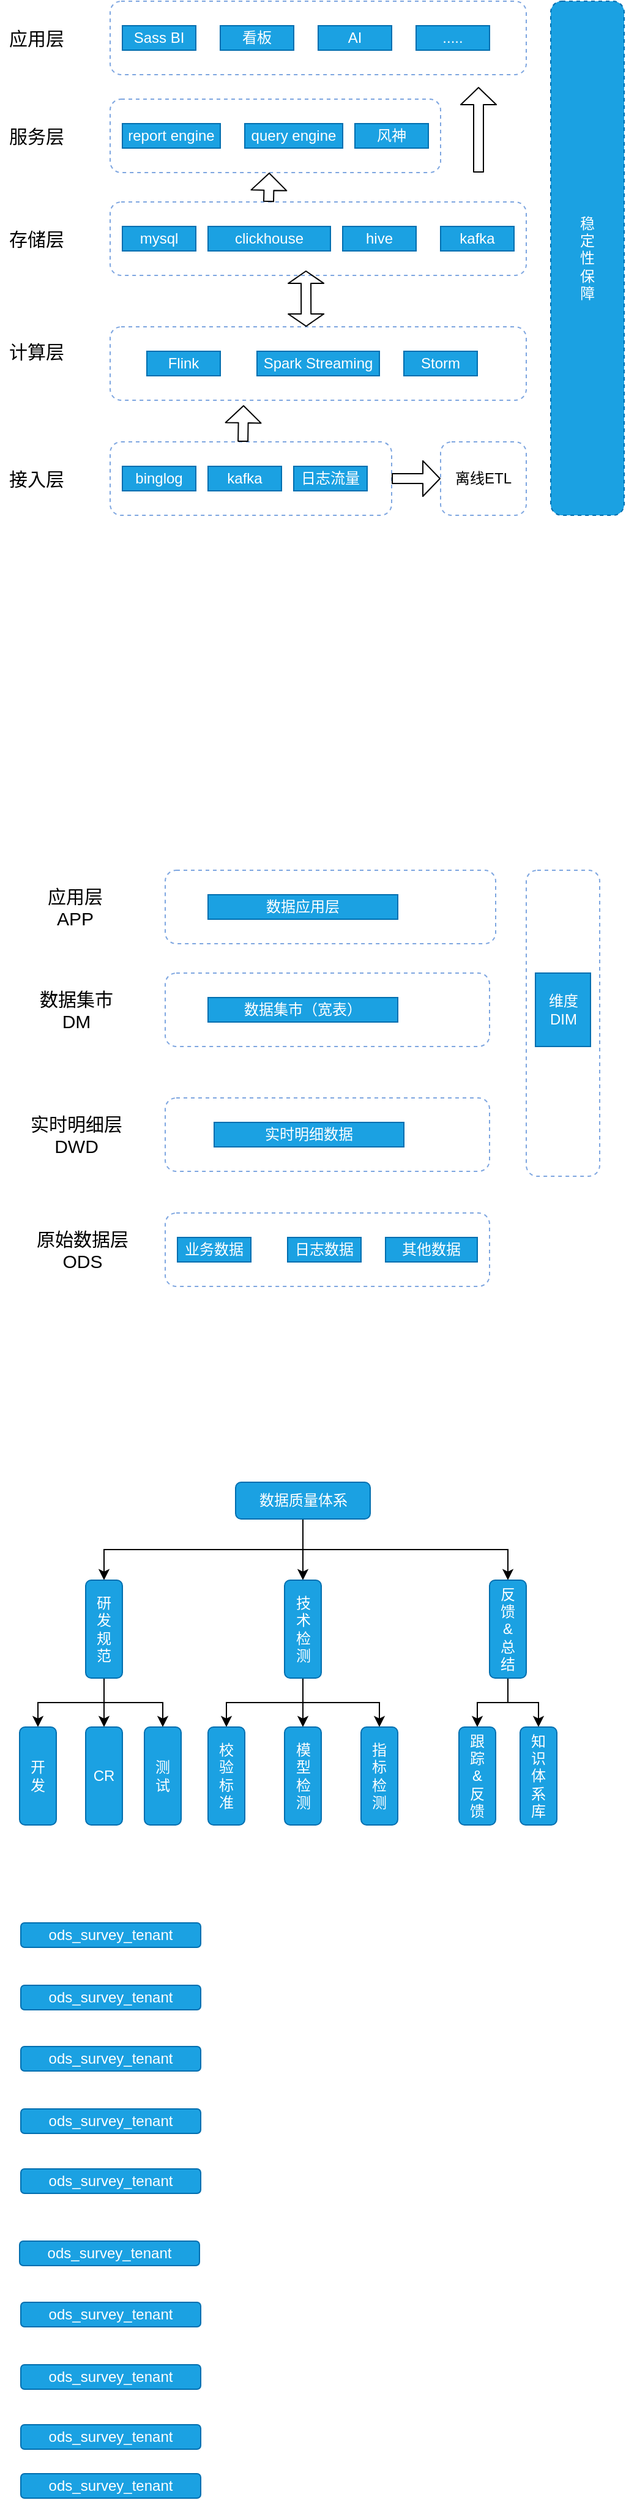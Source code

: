 <mxfile version="13.9.1" type="github">
  <diagram id="M79XpnLEsQZCw-oLoceA" name="Page-1">
    <mxGraphModel dx="1426" dy="826" grid="1" gridSize="10" guides="1" tooltips="1" connect="1" arrows="0" fold="1" page="1" pageScale="1" pageWidth="3300" pageHeight="4681" math="0" shadow="0">
      <root>
        <mxCell id="0" />
        <mxCell id="1" parent="0" />
        <mxCell id="bgfyPfwvlPDdOilsteuH-1" value="" style="rounded=1;whiteSpace=wrap;html=1;dashed=1;strokeColor=#7EA6E0;" parent="1" vertex="1">
          <mxGeometry x="310" y="550" width="230" height="60" as="geometry" />
        </mxCell>
        <mxCell id="bgfyPfwvlPDdOilsteuH-2" value="binglog" style="rounded=0;whiteSpace=wrap;html=1;strokeColor=#006EAF;fillColor=#1ba1e2;fontColor=#ffffff;" parent="1" vertex="1">
          <mxGeometry x="320" y="570" width="60" height="20" as="geometry" />
        </mxCell>
        <mxCell id="bgfyPfwvlPDdOilsteuH-3" value="kafka" style="rounded=0;whiteSpace=wrap;html=1;strokeColor=#006EAF;fillColor=#1ba1e2;fontColor=#ffffff;" parent="1" vertex="1">
          <mxGeometry x="390" y="570" width="60" height="20" as="geometry" />
        </mxCell>
        <mxCell id="bgfyPfwvlPDdOilsteuH-4" value="日志流量" style="rounded=0;whiteSpace=wrap;html=1;strokeColor=#006EAF;fillColor=#1ba1e2;fontColor=#ffffff;" parent="1" vertex="1">
          <mxGeometry x="460" y="570" width="60" height="20" as="geometry" />
        </mxCell>
        <mxCell id="bgfyPfwvlPDdOilsteuH-5" value="&lt;font style=&quot;font-size: 15px&quot;&gt;接入层&lt;/font&gt;" style="text;html=1;strokeColor=none;fillColor=none;align=center;verticalAlign=middle;whiteSpace=wrap;rounded=0;" parent="1" vertex="1">
          <mxGeometry x="220" y="570" width="60" height="20" as="geometry" />
        </mxCell>
        <mxCell id="bgfyPfwvlPDdOilsteuH-6" value="" style="rounded=1;whiteSpace=wrap;html=1;dashed=1;strokeColor=#7EA6E0;" parent="1" vertex="1">
          <mxGeometry x="310" y="456" width="340" height="60" as="geometry" />
        </mxCell>
        <mxCell id="bgfyPfwvlPDdOilsteuH-10" value="Flink" style="rounded=0;whiteSpace=wrap;html=1;strokeColor=#006EAF;fillColor=#1ba1e2;fontColor=#ffffff;" parent="1" vertex="1">
          <mxGeometry x="340" y="476" width="60" height="20" as="geometry" />
        </mxCell>
        <mxCell id="bgfyPfwvlPDdOilsteuH-11" value="Spark Streaming" style="rounded=0;whiteSpace=wrap;html=1;strokeColor=#006EAF;fillColor=#1ba1e2;fontColor=#ffffff;" parent="1" vertex="1">
          <mxGeometry x="430" y="476" width="100" height="20" as="geometry" />
        </mxCell>
        <mxCell id="bgfyPfwvlPDdOilsteuH-12" value="Storm" style="rounded=0;whiteSpace=wrap;html=1;strokeColor=#006EAF;fillColor=#1ba1e2;fontColor=#ffffff;" parent="1" vertex="1">
          <mxGeometry x="550" y="476" width="60" height="20" as="geometry" />
        </mxCell>
        <mxCell id="bgfyPfwvlPDdOilsteuH-13" value="&lt;span style=&quot;font-size: 15px&quot;&gt;计算层&lt;/span&gt;" style="text;html=1;strokeColor=none;fillColor=none;align=center;verticalAlign=middle;whiteSpace=wrap;rounded=0;" parent="1" vertex="1">
          <mxGeometry x="220" y="466" width="60" height="20" as="geometry" />
        </mxCell>
        <mxCell id="bgfyPfwvlPDdOilsteuH-14" value="&lt;span style=&quot;font-size: 15px&quot;&gt;存储层&lt;/span&gt;" style="text;html=1;strokeColor=none;fillColor=none;align=center;verticalAlign=middle;whiteSpace=wrap;rounded=0;" parent="1" vertex="1">
          <mxGeometry x="220" y="374" width="60" height="20" as="geometry" />
        </mxCell>
        <mxCell id="bgfyPfwvlPDdOilsteuH-16" value="" style="rounded=1;whiteSpace=wrap;html=1;dashed=1;strokeColor=#7EA6E0;" parent="1" vertex="1">
          <mxGeometry x="310" y="354" width="340" height="60" as="geometry" />
        </mxCell>
        <mxCell id="bgfyPfwvlPDdOilsteuH-17" value="mysql" style="rounded=0;whiteSpace=wrap;html=1;strokeColor=#006EAF;fillColor=#1ba1e2;fontColor=#ffffff;" parent="1" vertex="1">
          <mxGeometry x="320" y="374" width="60" height="20" as="geometry" />
        </mxCell>
        <mxCell id="bgfyPfwvlPDdOilsteuH-18" value="clickhouse" style="rounded=0;whiteSpace=wrap;html=1;strokeColor=#006EAF;fillColor=#1ba1e2;fontColor=#ffffff;" parent="1" vertex="1">
          <mxGeometry x="390" y="374" width="100" height="20" as="geometry" />
        </mxCell>
        <mxCell id="bgfyPfwvlPDdOilsteuH-19" value="hive" style="rounded=0;whiteSpace=wrap;html=1;strokeColor=#006EAF;fillColor=#1ba1e2;fontColor=#ffffff;" parent="1" vertex="1">
          <mxGeometry x="500" y="374" width="60" height="20" as="geometry" />
        </mxCell>
        <mxCell id="bgfyPfwvlPDdOilsteuH-21" value="kafka" style="rounded=0;whiteSpace=wrap;html=1;strokeColor=#006EAF;fillColor=#1ba1e2;fontColor=#ffffff;" parent="1" vertex="1">
          <mxGeometry x="580" y="374" width="60" height="20" as="geometry" />
        </mxCell>
        <mxCell id="bgfyPfwvlPDdOilsteuH-22" value="&lt;span style=&quot;font-size: 15px&quot;&gt;服务层&lt;/span&gt;" style="text;html=1;strokeColor=none;fillColor=none;align=center;verticalAlign=middle;whiteSpace=wrap;rounded=0;" parent="1" vertex="1">
          <mxGeometry x="220" y="290" width="60" height="20" as="geometry" />
        </mxCell>
        <mxCell id="bgfyPfwvlPDdOilsteuH-23" value="" style="rounded=1;whiteSpace=wrap;html=1;dashed=1;strokeColor=#7EA6E0;" parent="1" vertex="1">
          <mxGeometry x="310" y="270" width="270" height="60" as="geometry" />
        </mxCell>
        <mxCell id="bgfyPfwvlPDdOilsteuH-24" value="report engine" style="rounded=0;whiteSpace=wrap;html=1;strokeColor=#006EAF;fillColor=#1ba1e2;fontColor=#ffffff;" parent="1" vertex="1">
          <mxGeometry x="320" y="290" width="80" height="20" as="geometry" />
        </mxCell>
        <mxCell id="bgfyPfwvlPDdOilsteuH-25" value="query engine" style="rounded=0;whiteSpace=wrap;html=1;strokeColor=#006EAF;fillColor=#1ba1e2;fontColor=#ffffff;" parent="1" vertex="1">
          <mxGeometry x="420" y="290" width="80" height="20" as="geometry" />
        </mxCell>
        <mxCell id="bgfyPfwvlPDdOilsteuH-26" value="风神" style="rounded=0;whiteSpace=wrap;html=1;strokeColor=#006EAF;fillColor=#1ba1e2;fontColor=#ffffff;" parent="1" vertex="1">
          <mxGeometry x="510" y="290" width="60" height="20" as="geometry" />
        </mxCell>
        <mxCell id="bgfyPfwvlPDdOilsteuH-29" value="&lt;span style=&quot;font-size: 15px&quot;&gt;应用层&lt;/span&gt;" style="text;html=1;strokeColor=none;fillColor=none;align=center;verticalAlign=middle;whiteSpace=wrap;rounded=0;" parent="1" vertex="1">
          <mxGeometry x="220" y="210" width="60" height="20" as="geometry" />
        </mxCell>
        <mxCell id="bgfyPfwvlPDdOilsteuH-30" value="" style="shape=flexArrow;endArrow=classic;html=1;width=8;endSize=4.33;exitX=0.472;exitY=0;exitDx=0;exitDy=0;exitPerimeter=0;" parent="1" source="bgfyPfwvlPDdOilsteuH-1" edge="1">
          <mxGeometry width="50" height="50" relative="1" as="geometry">
            <mxPoint x="420" y="550" as="sourcePoint" />
            <mxPoint x="419" y="520" as="targetPoint" />
          </mxGeometry>
        </mxCell>
        <mxCell id="bgfyPfwvlPDdOilsteuH-31" value="离线ETL" style="rounded=1;whiteSpace=wrap;html=1;dashed=1;strokeColor=#7EA6E0;" parent="1" vertex="1">
          <mxGeometry x="580" y="550" width="70" height="60" as="geometry" />
        </mxCell>
        <mxCell id="bgfyPfwvlPDdOilsteuH-32" value="" style="shape=flexArrow;endArrow=classic;html=1;exitX=0.471;exitY=0;exitDx=0;exitDy=0;exitPerimeter=0;startArrow=block;width=8;endSize=3;startSize=3;" parent="1" source="bgfyPfwvlPDdOilsteuH-6" edge="1">
          <mxGeometry width="50" height="50" relative="1" as="geometry">
            <mxPoint x="470" y="447" as="sourcePoint" />
            <mxPoint x="470" y="410" as="targetPoint" />
          </mxGeometry>
        </mxCell>
        <mxCell id="bgfyPfwvlPDdOilsteuH-34" value="" style="rounded=1;whiteSpace=wrap;html=1;dashed=1;strokeColor=#7EA6E0;" parent="1" vertex="1">
          <mxGeometry x="310" y="190" width="340" height="60" as="geometry" />
        </mxCell>
        <mxCell id="bgfyPfwvlPDdOilsteuH-35" value="Sass BI" style="rounded=0;whiteSpace=wrap;html=1;strokeColor=#006EAF;fillColor=#1ba1e2;fontColor=#ffffff;" parent="1" vertex="1">
          <mxGeometry x="320" y="210" width="60" height="20" as="geometry" />
        </mxCell>
        <mxCell id="bgfyPfwvlPDdOilsteuH-36" value="看板" style="rounded=0;whiteSpace=wrap;html=1;strokeColor=#006EAF;fillColor=#1ba1e2;fontColor=#ffffff;" parent="1" vertex="1">
          <mxGeometry x="400" y="210" width="60" height="20" as="geometry" />
        </mxCell>
        <mxCell id="bgfyPfwvlPDdOilsteuH-37" value="AI" style="rounded=0;whiteSpace=wrap;html=1;strokeColor=#006EAF;fillColor=#1ba1e2;fontColor=#ffffff;" parent="1" vertex="1">
          <mxGeometry x="480" y="210" width="60" height="20" as="geometry" />
        </mxCell>
        <mxCell id="bgfyPfwvlPDdOilsteuH-38" value="....." style="rounded=0;whiteSpace=wrap;html=1;strokeColor=#006EAF;fillColor=#1ba1e2;fontColor=#ffffff;" parent="1" vertex="1">
          <mxGeometry x="560" y="210" width="60" height="20" as="geometry" />
        </mxCell>
        <mxCell id="bgfyPfwvlPDdOilsteuH-39" value="" style="shape=flexArrow;endArrow=classic;html=1;width=8;endSize=4.33;exitX=0.472;exitY=0;exitDx=0;exitDy=0;exitPerimeter=0;" parent="1" edge="1">
          <mxGeometry width="50" height="50" relative="1" as="geometry">
            <mxPoint x="439.5" y="354" as="sourcePoint" />
            <mxPoint x="440" y="330" as="targetPoint" />
          </mxGeometry>
        </mxCell>
        <mxCell id="bgfyPfwvlPDdOilsteuH-40" value="" style="shape=flexArrow;endArrow=classic;html=1;width=8;endSize=4.33;" parent="1" edge="1">
          <mxGeometry width="50" height="50" relative="1" as="geometry">
            <mxPoint x="611" y="330" as="sourcePoint" />
            <mxPoint x="611" y="260" as="targetPoint" />
          </mxGeometry>
        </mxCell>
        <mxCell id="bgfyPfwvlPDdOilsteuH-43" value="" style="shape=flexArrow;endArrow=classic;html=1;width=8;endSize=4.33;exitX=1;exitY=0.5;exitDx=0;exitDy=0;entryX=0;entryY=0.5;entryDx=0;entryDy=0;" parent="1" source="bgfyPfwvlPDdOilsteuH-1" target="bgfyPfwvlPDdOilsteuH-31" edge="1">
          <mxGeometry width="50" height="50" relative="1" as="geometry">
            <mxPoint x="560" y="595" as="sourcePoint" />
            <mxPoint x="560" y="565" as="targetPoint" />
          </mxGeometry>
        </mxCell>
        <mxCell id="bgfyPfwvlPDdOilsteuH-78" value="" style="rounded=1;whiteSpace=wrap;html=1;dashed=1;strokeColor=#7EA6E0;" parent="1" vertex="1">
          <mxGeometry x="355" y="1180" width="265" height="60" as="geometry" />
        </mxCell>
        <mxCell id="bgfyPfwvlPDdOilsteuH-79" value="业务数据" style="rounded=0;whiteSpace=wrap;html=1;strokeColor=#006EAF;fillColor=#1ba1e2;fontColor=#ffffff;" parent="1" vertex="1">
          <mxGeometry x="365" y="1200" width="60" height="20" as="geometry" />
        </mxCell>
        <mxCell id="bgfyPfwvlPDdOilsteuH-80" value="日志数据" style="rounded=0;whiteSpace=wrap;html=1;strokeColor=#006EAF;fillColor=#1ba1e2;fontColor=#ffffff;" parent="1" vertex="1">
          <mxGeometry x="455" y="1200" width="60" height="20" as="geometry" />
        </mxCell>
        <mxCell id="bgfyPfwvlPDdOilsteuH-82" value="&lt;span style=&quot;font-size: 15px&quot;&gt;原始数据层&lt;br&gt;ODS&lt;/span&gt;" style="text;html=1;strokeColor=none;fillColor=none;align=center;verticalAlign=middle;whiteSpace=wrap;rounded=0;" parent="1" vertex="1">
          <mxGeometry x="240" y="1200" width="95" height="20" as="geometry" />
        </mxCell>
        <mxCell id="bgfyPfwvlPDdOilsteuH-83" value="" style="rounded=1;whiteSpace=wrap;html=1;dashed=1;strokeColor=#7EA6E0;" parent="1" vertex="1">
          <mxGeometry x="355" y="1086" width="265" height="60" as="geometry" />
        </mxCell>
        <mxCell id="bgfyPfwvlPDdOilsteuH-84" value="实时明细数据" style="rounded=0;whiteSpace=wrap;html=1;strokeColor=#006EAF;fillColor=#1ba1e2;fontColor=#ffffff;" parent="1" vertex="1">
          <mxGeometry x="395" y="1106" width="155" height="20" as="geometry" />
        </mxCell>
        <mxCell id="bgfyPfwvlPDdOilsteuH-89" value="" style="rounded=1;whiteSpace=wrap;html=1;dashed=1;strokeColor=#7EA6E0;" parent="1" vertex="1">
          <mxGeometry x="355" y="984" width="265" height="60" as="geometry" />
        </mxCell>
        <mxCell id="bgfyPfwvlPDdOilsteuH-94" value="&lt;span style=&quot;font-size: 15px&quot;&gt;数据集市&lt;br&gt;DM&lt;/span&gt;" style="text;html=1;strokeColor=none;fillColor=none;align=center;verticalAlign=middle;whiteSpace=wrap;rounded=0;" parent="1" vertex="1">
          <mxGeometry x="240" y="1004" width="85" height="20" as="geometry" />
        </mxCell>
        <mxCell id="bgfyPfwvlPDdOilsteuH-95" value="" style="rounded=1;whiteSpace=wrap;html=1;dashed=1;strokeColor=#7EA6E0;" parent="1" vertex="1">
          <mxGeometry x="355" y="900" width="270" height="60" as="geometry" />
        </mxCell>
        <mxCell id="bgfyPfwvlPDdOilsteuH-111" value="&lt;span style=&quot;font-size: 15px&quot;&gt;实时明细层&lt;br&gt;DWD&lt;/span&gt;" style="text;html=1;strokeColor=none;fillColor=none;align=center;verticalAlign=middle;whiteSpace=wrap;rounded=0;" parent="1" vertex="1">
          <mxGeometry x="240" y="1106" width="85" height="20" as="geometry" />
        </mxCell>
        <mxCell id="bgfyPfwvlPDdOilsteuH-112" value="其他数据" style="rounded=0;whiteSpace=wrap;html=1;strokeColor=#006EAF;fillColor=#1ba1e2;fontColor=#ffffff;" parent="1" vertex="1">
          <mxGeometry x="535" y="1200" width="75" height="20" as="geometry" />
        </mxCell>
        <mxCell id="PipZsdS4lfU_SCJFxtn--1" value="数据集市（宽表）" style="rounded=0;whiteSpace=wrap;html=1;strokeColor=#006EAF;fillColor=#1ba1e2;fontColor=#ffffff;" parent="1" vertex="1">
          <mxGeometry x="390" y="1004" width="155" height="20" as="geometry" />
        </mxCell>
        <mxCell id="PipZsdS4lfU_SCJFxtn--2" value="&lt;span style=&quot;font-size: 15px&quot;&gt;应用层&lt;br&gt;APP&lt;/span&gt;" style="text;html=1;strokeColor=none;fillColor=none;align=center;verticalAlign=middle;whiteSpace=wrap;rounded=0;" parent="1" vertex="1">
          <mxGeometry x="250" y="920" width="62.5" height="20" as="geometry" />
        </mxCell>
        <mxCell id="PipZsdS4lfU_SCJFxtn--3" value="数据应用层" style="rounded=0;whiteSpace=wrap;html=1;strokeColor=#006EAF;fillColor=#1ba1e2;fontColor=#ffffff;" parent="1" vertex="1">
          <mxGeometry x="390" y="920" width="155" height="20" as="geometry" />
        </mxCell>
        <mxCell id="PipZsdS4lfU_SCJFxtn--6" value="" style="rounded=1;whiteSpace=wrap;html=1;dashed=1;strokeColor=#7EA6E0;" parent="1" vertex="1">
          <mxGeometry x="650" y="900" width="60" height="250" as="geometry" />
        </mxCell>
        <mxCell id="PipZsdS4lfU_SCJFxtn--7" value="维度&lt;br&gt;DIM" style="rounded=0;whiteSpace=wrap;html=1;strokeColor=#006EAF;fillColor=#1ba1e2;fontColor=#ffffff;" parent="1" vertex="1">
          <mxGeometry x="657.5" y="984" width="45" height="60" as="geometry" />
        </mxCell>
        <mxCell id="PipZsdS4lfU_SCJFxtn--8" value="稳&lt;br&gt;定&lt;br&gt;性&lt;br&gt;保&lt;br&gt;障" style="rounded=1;whiteSpace=wrap;html=1;dashed=1;strokeColor=#006EAF;fillColor=#1ba1e2;fontColor=#ffffff;" parent="1" vertex="1">
          <mxGeometry x="670" y="190" width="60" height="420" as="geometry" />
        </mxCell>
        <mxCell id="PipZsdS4lfU_SCJFxtn--13" style="edgeStyle=orthogonalEdgeStyle;rounded=0;orthogonalLoop=1;jettySize=auto;html=1;exitX=0.5;exitY=1;exitDx=0;exitDy=0;entryX=0.5;entryY=0;entryDx=0;entryDy=0;" parent="1" source="PipZsdS4lfU_SCJFxtn--9" target="PipZsdS4lfU_SCJFxtn--10" edge="1">
          <mxGeometry relative="1" as="geometry" />
        </mxCell>
        <mxCell id="PipZsdS4lfU_SCJFxtn--14" style="edgeStyle=orthogonalEdgeStyle;rounded=0;orthogonalLoop=1;jettySize=auto;html=1;exitX=0.5;exitY=1;exitDx=0;exitDy=0;entryX=0.5;entryY=0;entryDx=0;entryDy=0;" parent="1" source="PipZsdS4lfU_SCJFxtn--9" target="PipZsdS4lfU_SCJFxtn--11" edge="1">
          <mxGeometry relative="1" as="geometry" />
        </mxCell>
        <mxCell id="PipZsdS4lfU_SCJFxtn--15" style="edgeStyle=orthogonalEdgeStyle;rounded=0;orthogonalLoop=1;jettySize=auto;html=1;exitX=0.5;exitY=1;exitDx=0;exitDy=0;entryX=0.5;entryY=0;entryDx=0;entryDy=0;" parent="1" source="PipZsdS4lfU_SCJFxtn--9" target="PipZsdS4lfU_SCJFxtn--12" edge="1">
          <mxGeometry relative="1" as="geometry" />
        </mxCell>
        <mxCell id="PipZsdS4lfU_SCJFxtn--9" value="数据质量体系" style="rounded=1;whiteSpace=wrap;html=1;fillColor=#1ba1e2;strokeColor=#006EAF;fontColor=#ffffff;" parent="1" vertex="1">
          <mxGeometry x="412.5" y="1400" width="110" height="30" as="geometry" />
        </mxCell>
        <mxCell id="PipZsdS4lfU_SCJFxtn--24" style="edgeStyle=orthogonalEdgeStyle;rounded=0;orthogonalLoop=1;jettySize=auto;html=1;exitX=0.5;exitY=1;exitDx=0;exitDy=0;entryX=0.5;entryY=0;entryDx=0;entryDy=0;" parent="1" source="PipZsdS4lfU_SCJFxtn--10" target="PipZsdS4lfU_SCJFxtn--21" edge="1">
          <mxGeometry relative="1" as="geometry" />
        </mxCell>
        <mxCell id="PipZsdS4lfU_SCJFxtn--25" style="edgeStyle=orthogonalEdgeStyle;rounded=0;orthogonalLoop=1;jettySize=auto;html=1;exitX=0.5;exitY=1;exitDx=0;exitDy=0;entryX=0.5;entryY=0;entryDx=0;entryDy=0;" parent="1" source="PipZsdS4lfU_SCJFxtn--10" target="PipZsdS4lfU_SCJFxtn--22" edge="1">
          <mxGeometry relative="1" as="geometry" />
        </mxCell>
        <mxCell id="PipZsdS4lfU_SCJFxtn--26" style="edgeStyle=orthogonalEdgeStyle;rounded=0;orthogonalLoop=1;jettySize=auto;html=1;exitX=0.5;exitY=1;exitDx=0;exitDy=0;" parent="1" source="PipZsdS4lfU_SCJFxtn--10" target="PipZsdS4lfU_SCJFxtn--23" edge="1">
          <mxGeometry relative="1" as="geometry" />
        </mxCell>
        <mxCell id="PipZsdS4lfU_SCJFxtn--10" value="研&lt;br&gt;发&lt;br&gt;规&lt;br&gt;范" style="rounded=1;whiteSpace=wrap;html=1;fillColor=#1ba1e2;strokeColor=#006EAF;fontColor=#ffffff;" parent="1" vertex="1">
          <mxGeometry x="290" y="1480" width="30" height="80" as="geometry" />
        </mxCell>
        <mxCell id="PipZsdS4lfU_SCJFxtn--27" style="edgeStyle=orthogonalEdgeStyle;rounded=0;orthogonalLoop=1;jettySize=auto;html=1;exitX=0.5;exitY=1;exitDx=0;exitDy=0;entryX=0.5;entryY=0;entryDx=0;entryDy=0;" parent="1" source="PipZsdS4lfU_SCJFxtn--11" target="PipZsdS4lfU_SCJFxtn--19" edge="1">
          <mxGeometry relative="1" as="geometry" />
        </mxCell>
        <mxCell id="PipZsdS4lfU_SCJFxtn--28" style="edgeStyle=orthogonalEdgeStyle;rounded=0;orthogonalLoop=1;jettySize=auto;html=1;exitX=0.5;exitY=1;exitDx=0;exitDy=0;entryX=0.5;entryY=0;entryDx=0;entryDy=0;" parent="1" source="PipZsdS4lfU_SCJFxtn--11" target="PipZsdS4lfU_SCJFxtn--18" edge="1">
          <mxGeometry relative="1" as="geometry" />
        </mxCell>
        <mxCell id="PipZsdS4lfU_SCJFxtn--29" style="edgeStyle=orthogonalEdgeStyle;rounded=0;orthogonalLoop=1;jettySize=auto;html=1;exitX=0.5;exitY=1;exitDx=0;exitDy=0;" parent="1" source="PipZsdS4lfU_SCJFxtn--11" target="PipZsdS4lfU_SCJFxtn--20" edge="1">
          <mxGeometry relative="1" as="geometry" />
        </mxCell>
        <mxCell id="PipZsdS4lfU_SCJFxtn--11" value="技&lt;br&gt;术&lt;br&gt;检&lt;br&gt;测" style="rounded=1;whiteSpace=wrap;html=1;fillColor=#1ba1e2;strokeColor=#006EAF;fontColor=#ffffff;" parent="1" vertex="1">
          <mxGeometry x="452.5" y="1480" width="30" height="80" as="geometry" />
        </mxCell>
        <mxCell id="PipZsdS4lfU_SCJFxtn--32" style="edgeStyle=orthogonalEdgeStyle;rounded=0;orthogonalLoop=1;jettySize=auto;html=1;exitX=0.5;exitY=1;exitDx=0;exitDy=0;entryX=0.5;entryY=0;entryDx=0;entryDy=0;" parent="1" source="PipZsdS4lfU_SCJFxtn--12" target="PipZsdS4lfU_SCJFxtn--30" edge="1">
          <mxGeometry relative="1" as="geometry" />
        </mxCell>
        <mxCell id="PipZsdS4lfU_SCJFxtn--33" style="edgeStyle=orthogonalEdgeStyle;rounded=0;orthogonalLoop=1;jettySize=auto;html=1;exitX=0.5;exitY=1;exitDx=0;exitDy=0;entryX=0.5;entryY=0;entryDx=0;entryDy=0;" parent="1" source="PipZsdS4lfU_SCJFxtn--12" target="PipZsdS4lfU_SCJFxtn--31" edge="1">
          <mxGeometry relative="1" as="geometry" />
        </mxCell>
        <mxCell id="PipZsdS4lfU_SCJFxtn--12" value="反&lt;br&gt;馈&lt;br&gt;&amp;amp;&lt;br&gt;总&lt;br&gt;结" style="rounded=1;whiteSpace=wrap;html=1;fillColor=#1ba1e2;strokeColor=#006EAF;fontColor=#ffffff;" parent="1" vertex="1">
          <mxGeometry x="620" y="1480" width="30" height="80" as="geometry" />
        </mxCell>
        <mxCell id="PipZsdS4lfU_SCJFxtn--18" value="模&lt;br&gt;型&lt;br&gt;检&lt;br&gt;测" style="rounded=1;whiteSpace=wrap;html=1;fillColor=#1ba1e2;strokeColor=#006EAF;fontColor=#ffffff;" parent="1" vertex="1">
          <mxGeometry x="452.5" y="1600" width="30" height="80" as="geometry" />
        </mxCell>
        <mxCell id="PipZsdS4lfU_SCJFxtn--19" value="校&lt;br&gt;验&lt;br&gt;标&lt;br&gt;准" style="rounded=1;whiteSpace=wrap;html=1;fillColor=#1ba1e2;strokeColor=#006EAF;fontColor=#ffffff;" parent="1" vertex="1">
          <mxGeometry x="390" y="1600" width="30" height="80" as="geometry" />
        </mxCell>
        <mxCell id="PipZsdS4lfU_SCJFxtn--20" value="指&lt;br&gt;标&lt;br&gt;检&lt;br&gt;测" style="rounded=1;whiteSpace=wrap;html=1;fillColor=#1ba1e2;strokeColor=#006EAF;fontColor=#ffffff;" parent="1" vertex="1">
          <mxGeometry x="515" y="1600" width="30" height="80" as="geometry" />
        </mxCell>
        <mxCell id="PipZsdS4lfU_SCJFxtn--21" value="开&lt;br&gt;发" style="rounded=1;whiteSpace=wrap;html=1;fillColor=#1ba1e2;strokeColor=#006EAF;fontColor=#ffffff;" parent="1" vertex="1">
          <mxGeometry x="236" y="1600" width="30" height="80" as="geometry" />
        </mxCell>
        <mxCell id="PipZsdS4lfU_SCJFxtn--22" value="CR" style="rounded=1;whiteSpace=wrap;html=1;fillColor=#1ba1e2;strokeColor=#006EAF;fontColor=#ffffff;" parent="1" vertex="1">
          <mxGeometry x="290" y="1600" width="30" height="80" as="geometry" />
        </mxCell>
        <mxCell id="PipZsdS4lfU_SCJFxtn--23" value="测&lt;br&gt;试" style="rounded=1;whiteSpace=wrap;html=1;fillColor=#1ba1e2;strokeColor=#006EAF;fontColor=#ffffff;" parent="1" vertex="1">
          <mxGeometry x="338" y="1600" width="30" height="80" as="geometry" />
        </mxCell>
        <mxCell id="PipZsdS4lfU_SCJFxtn--30" value="跟&lt;br&gt;踪&lt;br&gt;&amp;amp;&lt;br&gt;反&lt;br&gt;馈" style="rounded=1;whiteSpace=wrap;html=1;fillColor=#1ba1e2;strokeColor=#006EAF;fontColor=#ffffff;" parent="1" vertex="1">
          <mxGeometry x="595" y="1600" width="30" height="80" as="geometry" />
        </mxCell>
        <mxCell id="PipZsdS4lfU_SCJFxtn--31" value="知&lt;br&gt;识&lt;br&gt;体&lt;br&gt;系&lt;br&gt;库" style="rounded=1;whiteSpace=wrap;html=1;fillColor=#1ba1e2;strokeColor=#006EAF;fontColor=#ffffff;" parent="1" vertex="1">
          <mxGeometry x="645" y="1600" width="30" height="80" as="geometry" />
        </mxCell>
        <mxCell id="6BvT9SH8g7XMBewtR86z-1" value="ods_survey_tenant" style="rounded=1;whiteSpace=wrap;html=1;fillColor=#1ba1e2;strokeColor=#006EAF;fontColor=#ffffff;" vertex="1" parent="1">
          <mxGeometry x="237" y="1760" width="147" height="20" as="geometry" />
        </mxCell>
        <mxCell id="6BvT9SH8g7XMBewtR86z-3" value="ods_survey_tenant" style="rounded=1;whiteSpace=wrap;html=1;fillColor=#1ba1e2;strokeColor=#006EAF;fontColor=#ffffff;" vertex="1" parent="1">
          <mxGeometry x="237" y="1811" width="147" height="20" as="geometry" />
        </mxCell>
        <mxCell id="6BvT9SH8g7XMBewtR86z-4" value="ods_survey_tenant" style="rounded=1;whiteSpace=wrap;html=1;fillColor=#1ba1e2;strokeColor=#006EAF;fontColor=#ffffff;" vertex="1" parent="1">
          <mxGeometry x="237" y="1861" width="147" height="20" as="geometry" />
        </mxCell>
        <mxCell id="6BvT9SH8g7XMBewtR86z-5" value="ods_survey_tenant" style="rounded=1;whiteSpace=wrap;html=1;fillColor=#1ba1e2;strokeColor=#006EAF;fontColor=#ffffff;" vertex="1" parent="1">
          <mxGeometry x="237" y="1912" width="147" height="20" as="geometry" />
        </mxCell>
        <mxCell id="6BvT9SH8g7XMBewtR86z-6" value="ods_survey_tenant" style="rounded=1;whiteSpace=wrap;html=1;fillColor=#1ba1e2;strokeColor=#006EAF;fontColor=#ffffff;" vertex="1" parent="1">
          <mxGeometry x="237" y="1961" width="147" height="20" as="geometry" />
        </mxCell>
        <mxCell id="6BvT9SH8g7XMBewtR86z-7" value="ods_survey_tenant" style="rounded=1;whiteSpace=wrap;html=1;fillColor=#1ba1e2;strokeColor=#006EAF;fontColor=#ffffff;" vertex="1" parent="1">
          <mxGeometry x="236" y="2020" width="147" height="20" as="geometry" />
        </mxCell>
        <mxCell id="6BvT9SH8g7XMBewtR86z-8" value="ods_survey_tenant" style="rounded=1;whiteSpace=wrap;html=1;fillColor=#1ba1e2;strokeColor=#006EAF;fontColor=#ffffff;" vertex="1" parent="1">
          <mxGeometry x="237" y="2070" width="147" height="20" as="geometry" />
        </mxCell>
        <mxCell id="6BvT9SH8g7XMBewtR86z-9" value="ods_survey_tenant" style="rounded=1;whiteSpace=wrap;html=1;fillColor=#1ba1e2;strokeColor=#006EAF;fontColor=#ffffff;" vertex="1" parent="1">
          <mxGeometry x="237" y="2121" width="147" height="20" as="geometry" />
        </mxCell>
        <mxCell id="6BvT9SH8g7XMBewtR86z-10" value="ods_survey_tenant" style="rounded=1;whiteSpace=wrap;html=1;fillColor=#1ba1e2;strokeColor=#006EAF;fontColor=#ffffff;" vertex="1" parent="1">
          <mxGeometry x="237" y="2170" width="147" height="20" as="geometry" />
        </mxCell>
        <mxCell id="6BvT9SH8g7XMBewtR86z-11" value="ods_survey_tenant" style="rounded=1;whiteSpace=wrap;html=1;fillColor=#1ba1e2;strokeColor=#006EAF;fontColor=#ffffff;" vertex="1" parent="1">
          <mxGeometry x="237" y="2210" width="147" height="20" as="geometry" />
        </mxCell>
      </root>
    </mxGraphModel>
  </diagram>
</mxfile>
